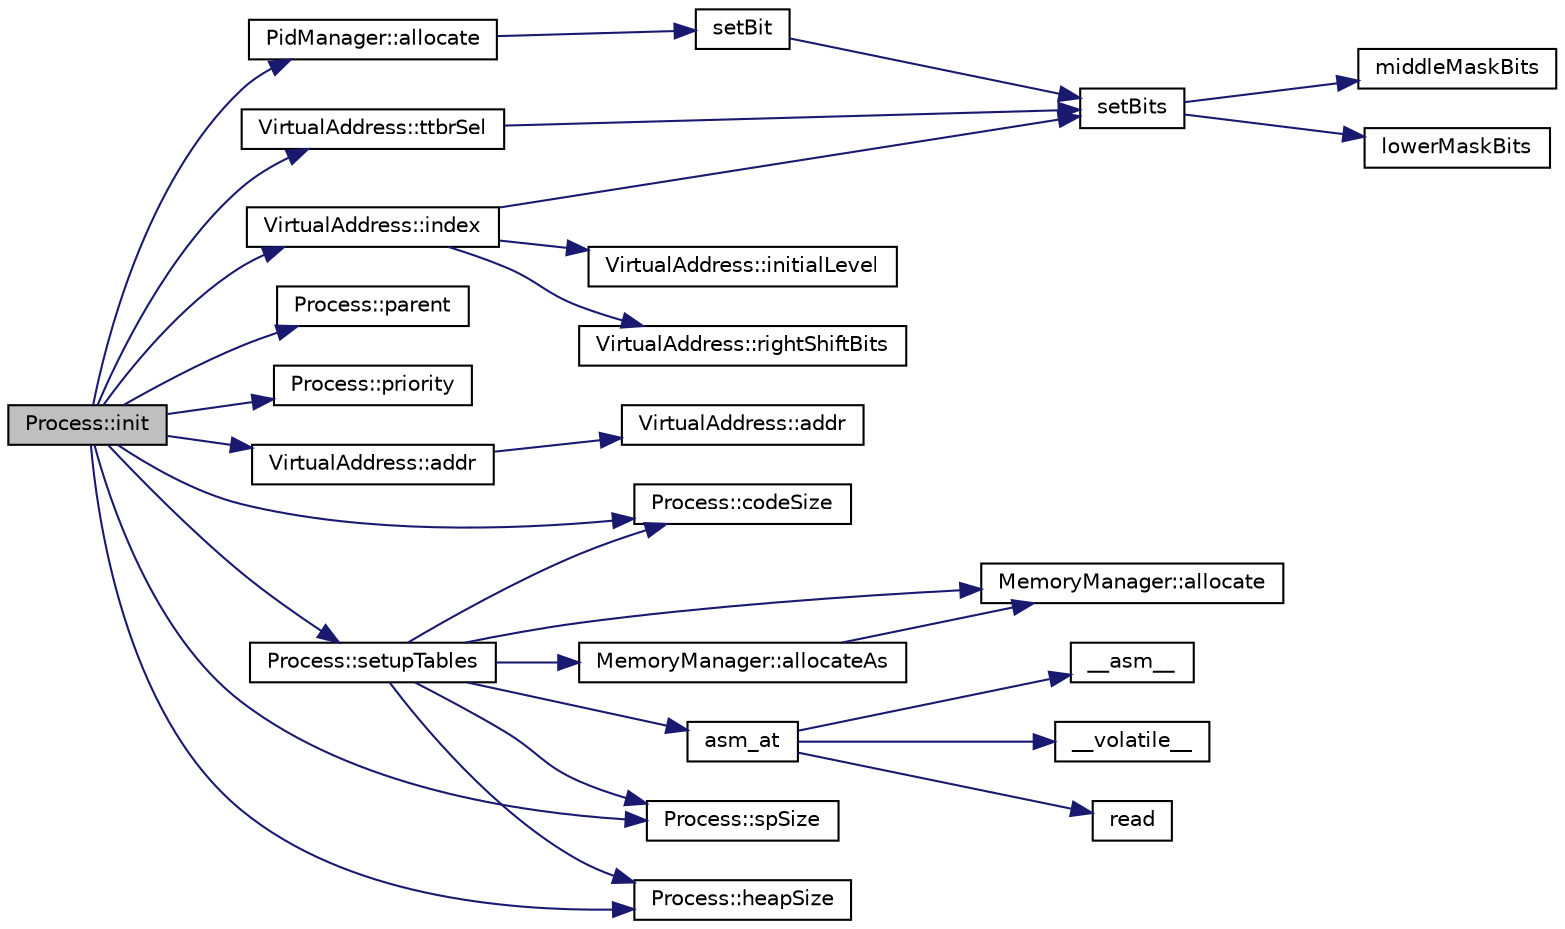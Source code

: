 digraph "Process::init"
{
  edge [fontname="Helvetica",fontsize="10",labelfontname="Helvetica",labelfontsize="10"];
  node [fontname="Helvetica",fontsize="10",shape=record];
  rankdir="LR";
  Node77 [label="Process::init",height=0.2,width=0.4,color="black", fillcolor="grey75", style="filled", fontcolor="black"];
  Node77 -> Node78 [color="midnightblue",fontsize="10",style="solid",fontname="Helvetica"];
  Node78 [label="PidManager::allocate",height=0.2,width=0.4,color="black", fillcolor="white", style="filled",URL="$d3/d77/class_pid_manager.html#a581cb9d0b10047702684d157301f0cd5"];
  Node78 -> Node79 [color="midnightblue",fontsize="10",style="solid",fontname="Helvetica"];
  Node79 [label="setBit",height=0.2,width=0.4,color="black", fillcolor="white", style="filled",URL="$d6/d93/generic__util_8h.html#aff4c776861e2f020cd23574941008015"];
  Node79 -> Node80 [color="midnightblue",fontsize="10",style="solid",fontname="Helvetica"];
  Node80 [label="setBits",height=0.2,width=0.4,color="black", fillcolor="white", style="filled",URL="$d6/d93/generic__util_8h.html#a41cd600b56ee27df75b2d0cdb4e18d48"];
  Node80 -> Node81 [color="midnightblue",fontsize="10",style="solid",fontname="Helvetica"];
  Node81 [label="middleMaskBits",height=0.2,width=0.4,color="black", fillcolor="white", style="filled",URL="$d6/d93/generic__util_8h.html#af2f94c964a407f35297f94dcd4e7cd1d"];
  Node80 -> Node82 [color="midnightblue",fontsize="10",style="solid",fontname="Helvetica"];
  Node82 [label="lowerMaskBits",height=0.2,width=0.4,color="black", fillcolor="white", style="filled",URL="$d6/d93/generic__util_8h.html#a3d31e60307c16bf71c379876cc217b62"];
  Node77 -> Node83 [color="midnightblue",fontsize="10",style="solid",fontname="Helvetica"];
  Node83 [label="Process::parent",height=0.2,width=0.4,color="black", fillcolor="white", style="filled",URL="$d1/d41/class_process.html#a0f0db79b4540bab7467bae1338c36636"];
  Node77 -> Node84 [color="midnightblue",fontsize="10",style="solid",fontname="Helvetica"];
  Node84 [label="Process::priority",height=0.2,width=0.4,color="black", fillcolor="white", style="filled",URL="$d1/d41/class_process.html#ae1e161128d16ba72a5f40cca3e986f01"];
  Node77 -> Node85 [color="midnightblue",fontsize="10",style="solid",fontname="Helvetica"];
  Node85 [label="VirtualAddress::ttbrSel",height=0.2,width=0.4,color="black", fillcolor="white", style="filled",URL="$db/ded/class_virtual_address.html#a96178ba41cdab1aebed22f8f38b5d4f6"];
  Node85 -> Node80 [color="midnightblue",fontsize="10",style="solid",fontname="Helvetica"];
  Node77 -> Node86 [color="midnightblue",fontsize="10",style="solid",fontname="Helvetica"];
  Node86 [label="VirtualAddress::index",height=0.2,width=0.4,color="black", fillcolor="white", style="filled",URL="$db/ded/class_virtual_address.html#afbcffcce1f528da3348a463df0a3e546"];
  Node86 -> Node87 [color="midnightblue",fontsize="10",style="solid",fontname="Helvetica"];
  Node87 [label="VirtualAddress::initialLevel",height=0.2,width=0.4,color="black", fillcolor="white", style="filled",URL="$db/ded/class_virtual_address.html#aac235939ce83b1c0020c633c5fcf5751"];
  Node86 -> Node88 [color="midnightblue",fontsize="10",style="solid",fontname="Helvetica"];
  Node88 [label="VirtualAddress::rightShiftBits",height=0.2,width=0.4,color="black", fillcolor="white", style="filled",URL="$db/ded/class_virtual_address.html#a19699d09cb1203387b97d0218c7298b6"];
  Node86 -> Node80 [color="midnightblue",fontsize="10",style="solid",fontname="Helvetica"];
  Node77 -> Node89 [color="midnightblue",fontsize="10",style="solid",fontname="Helvetica"];
  Node89 [label="VirtualAddress::addr",height=0.2,width=0.4,color="black", fillcolor="white", style="filled",URL="$db/ded/class_virtual_address.html#a83987b21776be042d20df91ed0d17eac"];
  Node89 -> Node90 [color="midnightblue",fontsize="10",style="solid",fontname="Helvetica"];
  Node90 [label="VirtualAddress::addr",height=0.2,width=0.4,color="black", fillcolor="white", style="filled",URL="$db/ded/class_virtual_address.html#a2e3d5ee99b4af5079b032fcb1e1105e2"];
  Node77 -> Node91 [color="midnightblue",fontsize="10",style="solid",fontname="Helvetica"];
  Node91 [label="Process::setupTables",height=0.2,width=0.4,color="black", fillcolor="white", style="filled",URL="$d1/d41/class_process.html#adf3b8b00204709e9246aa736768d7a32"];
  Node91 -> Node92 [color="midnightblue",fontsize="10",style="solid",fontname="Helvetica"];
  Node92 [label="Process::codeSize",height=0.2,width=0.4,color="black", fillcolor="white", style="filled",URL="$d1/d41/class_process.html#aa627a0558101acd49b5c3998d7ae998a"];
  Node91 -> Node93 [color="midnightblue",fontsize="10",style="solid",fontname="Helvetica"];
  Node93 [label="MemoryManager::allocate",height=0.2,width=0.4,color="black", fillcolor="white", style="filled",URL="$d7/dff/class_memory_manager.html#ac2881a6dbbd6c0312f05761718ac6f08"];
  Node91 -> Node94 [color="midnightblue",fontsize="10",style="solid",fontname="Helvetica"];
  Node94 [label="Process::spSize",height=0.2,width=0.4,color="black", fillcolor="white", style="filled",URL="$d1/d41/class_process.html#a6c9c29aec3a891f294bffb63776ecc4b"];
  Node91 -> Node95 [color="midnightblue",fontsize="10",style="solid",fontname="Helvetica"];
  Node95 [label="Process::heapSize",height=0.2,width=0.4,color="black", fillcolor="white", style="filled",URL="$d1/d41/class_process.html#a80fb4bf056a834cb356110e868ea74b7"];
  Node91 -> Node96 [color="midnightblue",fontsize="10",style="solid",fontname="Helvetica"];
  Node96 [label="MemoryManager::allocateAs",height=0.2,width=0.4,color="black", fillcolor="white", style="filled",URL="$d7/dff/class_memory_manager.html#a98db433aa911826282a28fedcb6e7a78"];
  Node96 -> Node93 [color="midnightblue",fontsize="10",style="solid",fontname="Helvetica"];
  Node91 -> Node97 [color="midnightblue",fontsize="10",style="solid",fontname="Helvetica"];
  Node97 [label="asm_at",height=0.2,width=0.4,color="black", fillcolor="white", style="filled",URL="$d8/d2f/asm__instructions_8h.html#a075c935f33c05473d2ccea7c0ab949ea"];
  Node97 -> Node98 [color="midnightblue",fontsize="10",style="solid",fontname="Helvetica"];
  Node98 [label="__asm__",height=0.2,width=0.4,color="black", fillcolor="white", style="filled",URL="$dd/d12/exceptions_8cpp.html#a40b46c5cfd33825a3980572ace99e6a1"];
  Node97 -> Node99 [color="midnightblue",fontsize="10",style="solid",fontname="Helvetica"];
  Node99 [label="__volatile__",height=0.2,width=0.4,color="black", fillcolor="white", style="filled",URL="$d8/d64/main__test__adrp__instruction_8cpp.html#a28b72fa6de7635a872fd3ae108c838c8"];
  Node97 -> Node100 [color="midnightblue",fontsize="10",style="solid",fontname="Helvetica"];
  Node100 [label="read",height=0.2,width=0.4,color="black", fillcolor="white", style="filled",URL="$d1/de4/general__registers_8h.html#a91bc8a1532103722bfed05ee632e70aa"];
  Node77 -> Node92 [color="midnightblue",fontsize="10",style="solid",fontname="Helvetica"];
  Node77 -> Node95 [color="midnightblue",fontsize="10",style="solid",fontname="Helvetica"];
  Node77 -> Node94 [color="midnightblue",fontsize="10",style="solid",fontname="Helvetica"];
}
